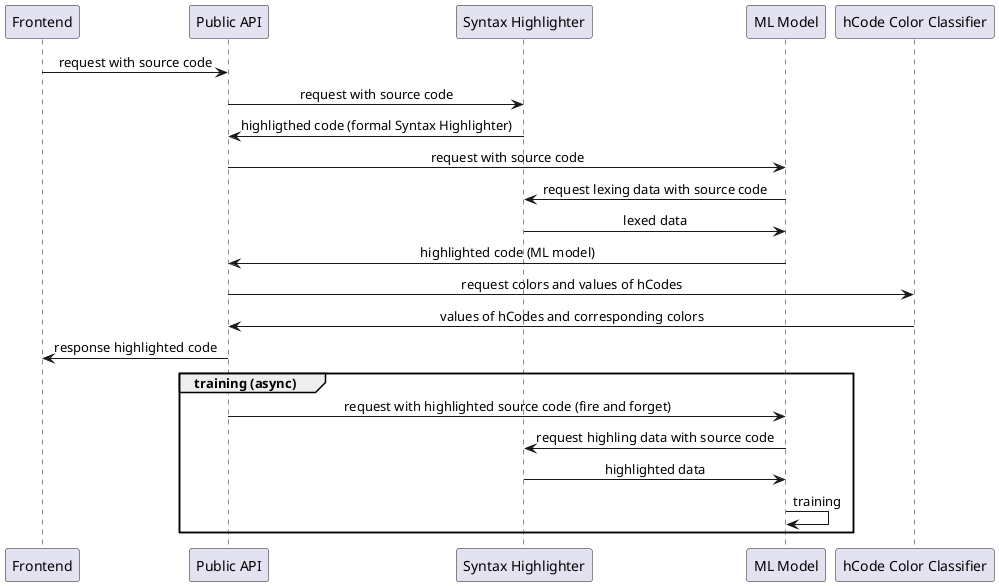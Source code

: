 @startuml

skinparam defaultFontName Helvetica Neue
skinparam defaultTextAlignment center

participant "Frontend" as front
participant "Public API" as PAPI
participant "Syntax Highlighter" as SH
participant "ML Model" as ML
participant "hCode Color Classifier" as CC

front -> PAPI: request with source code

PAPI -> SH: request with source code
PAPI <- SH: highligthed code (formal Syntax Highlighter)

PAPI -> ML: request with source code
SH <- ML: request lexing data with source code
SH -> ML: lexed data
PAPI <- ML: highlighted code (ML model)

PAPI -> CC: request colors and values of hCodes
PAPI <- CC: values of hCodes and corresponding colors

front <- PAPI: response highlighted code

group training (async)
PAPI -> ML: request with highlighted source code (fire and forget)
SH <- ML: request highling data with source code
SH -> ML: highlighted data
ML -> ML: training
end

@enduml